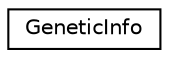 digraph "Graphical Class Hierarchy"
{
  edge [fontname="Helvetica",fontsize="10",labelfontname="Helvetica",labelfontsize="10"];
  node [fontname="Helvetica",fontsize="10",shape=record];
  rankdir="LR";
  Node0 [label="GeneticInfo",height=0.2,width=0.4,color="black", fillcolor="white", style="filled",URL="$structGeneticInfo.html",tooltip="Miscellaneous information. "];
}
